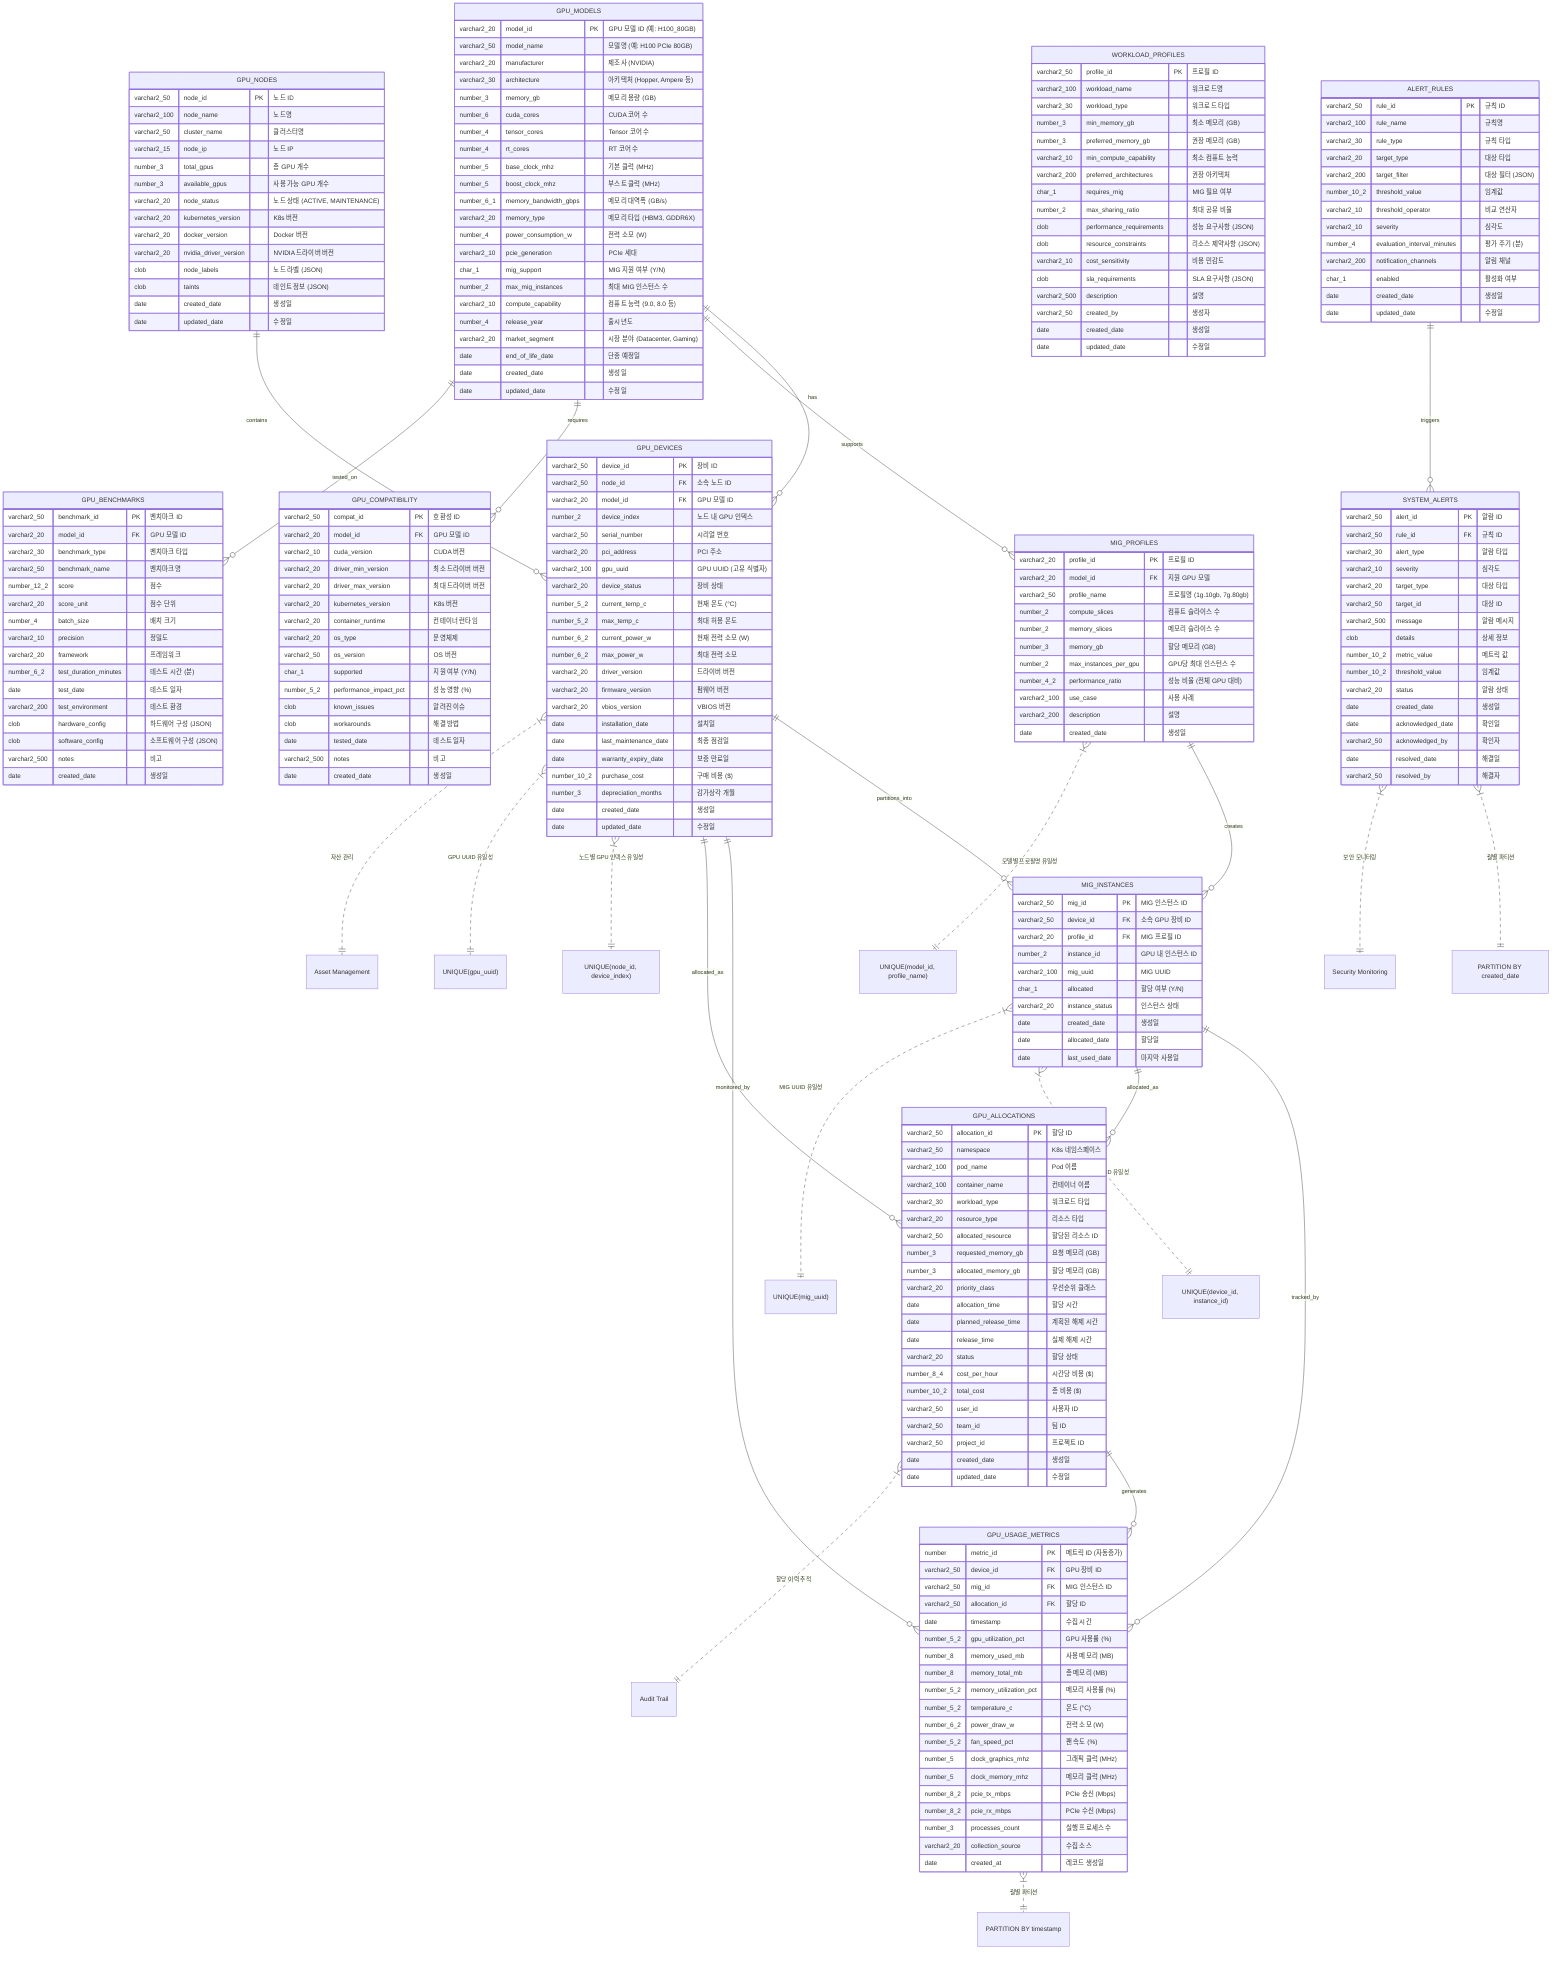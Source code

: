 erDiagram
    %% GPU 모델 마스터 테이블
    GPU_MODELS {
        varchar2_20 model_id PK "GPU 모델 ID (예: H100_80GB)"
        varchar2_50 model_name "모델명 (예: H100 PCIe 80GB)"
        varchar2_20 manufacturer "제조사 (NVIDIA)"
        varchar2_30 architecture "아키텍처 (Hopper, Ampere 등)"
        number_3 memory_gb "메모리 용량 (GB)"
        number_6 cuda_cores "CUDA 코어 수"
        number_4 tensor_cores "Tensor 코어 수"
        number_4 rt_cores "RT 코어 수"
        number_5 base_clock_mhz "기본 클럭 (MHz)"
        number_5 boost_clock_mhz "부스트 클럭 (MHz)"
        number_6_1 memory_bandwidth_gbps "메모리 대역폭 (GB/s)"
        varchar2_20 memory_type "메모리 타입 (HBM3, GDDR6X)"
        number_4 power_consumption_w "전력 소모 (W)"
        varchar2_10 pcie_generation "PCIe 세대"
        char_1 mig_support "MIG 지원 여부 (Y/N)"
        number_2 max_mig_instances "최대 MIG 인스턴스 수"
        varchar2_10 compute_capability "컴퓨트 능력 (9.0, 8.0 등)"
        number_4 release_year "출시년도"
        varchar2_20 market_segment "시장 분야 (Datacenter, Gaming)"
        date end_of_life_date "단종 예정일"
        date created_date "생성일"
        date updated_date "수정일"
    }

    %% Kubernetes 노드 정보
    GPU_NODES {
        varchar2_50 node_id PK "노드 ID"
        varchar2_100 node_name "노드명"
        varchar2_50 cluster_name "클러스터명"
        varchar2_15 node_ip "노드 IP"
        number_3 total_gpus "총 GPU 개수"
        number_3 available_gpus "사용 가능 GPU 개수"
        varchar2_20 node_status "노드 상태 (ACTIVE, MAINTENANCE)"
        varchar2_20 kubernetes_version "K8s 버전"
        varchar2_20 docker_version "Docker 버전"
        varchar2_20 nvidia_driver_version "NVIDIA 드라이버 버전"
        clob node_labels "노드 라벨 (JSON)"
        clob taints "테인트 정보 (JSON)"
        date created_date "생성일"
        date updated_date "수정일"
    }

    %% GPU 물리 장비
    GPU_DEVICES {
        varchar2_50 device_id PK "장비 ID"
        varchar2_50 node_id FK "소속 노드 ID"
        varchar2_20 model_id FK "GPU 모델 ID"
        number_2 device_index "노드 내 GPU 인덱스"
        varchar2_50 serial_number "시리얼 번호"
        varchar2_20 pci_address "PCI 주소"
        varchar2_100 gpu_uuid "GPU UUID (고유 식별자)"
        varchar2_20 device_status "장비 상태"
        number_5_2 current_temp_c "현재 온도 (°C)"
        number_5_2 max_temp_c "최대 허용 온도"
        number_6_2 current_power_w "현재 전력 소모 (W)"
        number_6_2 max_power_w "최대 전력 소모"
        varchar2_20 driver_version "드라이버 버전"
        varchar2_20 firmware_version "펌웨어 버전"
        varchar2_20 vbios_version "VBIOS 버전"
        date installation_date "설치일"
        date last_maintenance_date "최종 점검일"
        date warranty_expiry_date "보증 만료일"
        number_10_2 purchase_cost "구매 비용 ($)"
        number_3 depreciation_months "감가상각 개월"
        date created_date "생성일"
        date updated_date "수정일"
    }

    %% MIG 프로필 정보
    MIG_PROFILES {
        varchar2_20 profile_id PK "프로필 ID"
        varchar2_20 model_id FK "지원 GPU 모델"
        varchar2_50 profile_name "프로필명 (1g.10gb, 7g.80gb)"
        number_2 compute_slices "컴퓨트 슬라이스 수"
        number_2 memory_slices "메모리 슬라이스 수"
        number_3 memory_gb "할당 메모리 (GB)"
        number_2 max_instances_per_gpu "GPU당 최대 인스턴스 수"
        number_4_2 performance_ratio "성능 비율 (전체 GPU 대비)"
        varchar2_100 use_case "사용 사례"
        varchar2_200 description "설명"
        date created_date "생성일"
    }

    %% MIG 인스턴스
    MIG_INSTANCES {
        varchar2_50 mig_id PK "MIG 인스턴스 ID"
        varchar2_50 device_id FK "소속 GPU 장비 ID"
        varchar2_20 profile_id FK "MIG 프로필 ID"
        number_2 instance_id "GPU 내 인스턴스 ID"
        varchar2_100 mig_uuid "MIG UUID"
        char_1 allocated "할당 여부 (Y/N)"
        varchar2_20 instance_status "인스턴스 상태"
        date created_date "생성일"
        date allocated_date "할당일"
        date last_used_date "마지막 사용일"
    }

    %% GPU 할당 정보
    GPU_ALLOCATIONS {
        varchar2_50 allocation_id PK "할당 ID"
        varchar2_50 namespace "K8s 네임스페이스"
        varchar2_100 pod_name "Pod 이름"
        varchar2_100 container_name "컨테이너 이름"
        varchar2_30 workload_type "워크로드 타입"
        varchar2_20 resource_type "리소스 타입"
        varchar2_50 allocated_resource "할당된 리소스 ID"
        number_3 requested_memory_gb "요청 메모리 (GB)"
        number_3 allocated_memory_gb "할당 메모리 (GB)"
        varchar2_20 priority_class "우선순위 클래스"
        date allocation_time "할당 시간"
        date planned_release_time "계획된 해제 시간"
        date release_time "실제 해제 시간"
        varchar2_20 status "할당 상태"
        number_8_4 cost_per_hour "시간당 비용 ($)"
        number_10_2 total_cost "총 비용 ($)"
        varchar2_50 user_id "사용자 ID"
        varchar2_50 team_id "팀 ID"
        varchar2_50 project_id "프로젝트 ID"
        date created_date "생성일"
        date updated_date "수정일"
    }

    %% GPU 사용량 메트릭
    GPU_USAGE_METRICS {
        number metric_id PK "메트릭 ID (자동증가)"
        varchar2_50 device_id FK "GPU 장비 ID"
        varchar2_50 mig_id FK "MIG 인스턴스 ID"
        varchar2_50 allocation_id FK "할당 ID"
        date timestamp "수집 시간"
        number_5_2 gpu_utilization_pct "GPU 사용률 (%)"
        number_8 memory_used_mb "사용 메모리 (MB)"
        number_8 memory_total_mb "총 메모리 (MB)"
        number_5_2 memory_utilization_pct "메모리 사용률 (%)"
        number_5_2 temperature_c "온도 (°C)"
        number_6_2 power_draw_w "전력 소모 (W)"
        number_5_2 fan_speed_pct "팬 속도 (%)"
        number_5 clock_graphics_mhz "그래픽 클럭 (MHz)"
        number_5 clock_memory_mhz "메모리 클럭 (MHz)"
        number_8_2 pcie_tx_mbps "PCIe 송신 (Mbps)"
        number_8_2 pcie_rx_mbps "PCIe 수신 (Mbps)"
        number_3 processes_count "실행 프로세스 수"
        varchar2_20 collection_source "수집 소스"
        date created_at "레코드 생성일"
    }

    %% GPU 호환성 매트릭스
    GPU_COMPATIBILITY {
        varchar2_50 compat_id PK "호환성 ID"
        varchar2_20 model_id FK "GPU 모델 ID"
        varchar2_10 cuda_version "CUDA 버전"
        varchar2_20 driver_min_version "최소 드라이버 버전"
        varchar2_20 driver_max_version "최대 드라이버 버전"
        varchar2_20 kubernetes_version "K8s 버전"
        varchar2_20 container_runtime "컨테이너 런타임"
        varchar2_20 os_type "운영체제"
        varchar2_50 os_version "OS 버전"
        char_1 supported "지원 여부 (Y/N)"
        number_5_2 performance_impact_pct "성능 영향 (%)"
        clob known_issues "알려진 이슈"
        clob workarounds "해결 방법"
        date tested_date "테스트 일자"
        varchar2_500 notes "비고"
        date created_date "생성일"
    }

    %% GPU 벤치마크 결과
    GPU_BENCHMARKS {
        varchar2_50 benchmark_id PK "벤치마크 ID"
        varchar2_20 model_id FK "GPU 모델 ID"
        varchar2_30 benchmark_type "벤치마크 타입"
        varchar2_50 benchmark_name "벤치마크명"
        number_12_2 score "점수"
        varchar2_20 score_unit "점수 단위"
        number_4 batch_size "배치 크기"
        varchar2_10 precision "정밀도"
        varchar2_20 framework "프레임워크"
        number_6_2 test_duration_minutes "테스트 시간 (분)"
        date test_date "테스트 일자"
        varchar2_200 test_environment "테스트 환경"
        clob hardware_config "하드웨어 구성 (JSON)"
        clob software_config "소프트웨어 구성 (JSON)"
        varchar2_500 notes "비고"
        date created_date "생성일"
    }

    %% 워크로드 프로필
    WORKLOAD_PROFILES {
        varchar2_50 profile_id PK "프로필 ID"
        varchar2_100 workload_name "워크로드명"
        varchar2_30 workload_type "워크로드 타입"
        number_3 min_memory_gb "최소 메모리 (GB)"
        number_3 preferred_memory_gb "권장 메모리 (GB)"
        varchar2_10 min_compute_capability "최소 컴퓨트 능력"
        varchar2_200 preferred_architectures "권장 아키텍처"
        char_1 requires_mig "MIG 필요 여부"
        number_2 max_sharing_ratio "최대 공유 비율"
        clob performance_requirements "성능 요구사항 (JSON)"
        clob resource_constraints "리소스 제약사항 (JSON)"
        varchar2_10 cost_sensitivity "비용 민감도"
        clob sla_requirements "SLA 요구사항 (JSON)"
        varchar2_500 description "설명"
        varchar2_50 created_by "생성자"
        date created_date "생성일"
        date updated_date "수정일"
    }

    %% 알람 규칙
    ALERT_RULES {
        varchar2_50 rule_id PK "규칙 ID"
        varchar2_100 rule_name "규칙명"
        varchar2_30 rule_type "규칙 타입"
        varchar2_20 target_type "대상 타입"
        varchar2_200 target_filter "대상 필터 (JSON)"
        number_10_2 threshold_value "임계값"
        varchar2_10 threshold_operator "비교 연산자"
        varchar2_10 severity "심각도"
        number_4 evaluation_interval_minutes "평가 주기 (분)"
        varchar2_200 notification_channels "알림 채널"
        char_1 enabled "활성화 여부"
        date created_date "생성일"
        date updated_date "수정일"
    }

    %% 시스템 알람
    SYSTEM_ALERTS {
        varchar2_50 alert_id PK "알람 ID"
        varchar2_50 rule_id FK "규칙 ID"
        varchar2_30 alert_type "알람 타입"
        varchar2_10 severity "심각도"
        varchar2_20 target_type "대상 타입"
        varchar2_50 target_id "대상 ID"
        varchar2_500 message "알람 메시지"
        clob details "상세 정보"
        number_10_2 metric_value "메트릭 값"
        number_10_2 threshold_value "임계값"
        varchar2_20 status "알람 상태"
        date created_date "생성일"
        date acknowledged_date "확인일"
        varchar2_50 acknowledged_by "확인자"
        date resolved_date "해결일"
        varchar2_50 resolved_by "해결자"
    }

    %% 관계 정의
    GPU_MODELS ||--o{ GPU_DEVICES : "has"
    GPU_MODELS ||--o{ MIG_PROFILES : "supports"
    GPU_MODELS ||--o{ GPU_COMPATIBILITY : "requires"
    GPU_MODELS ||--o{ GPU_BENCHMARKS : "tested_on"
    
    GPU_NODES ||--o{ GPU_DEVICES : "contains"
    
    GPU_DEVICES ||--o{ MIG_INSTANCES : "partitions_into"
    GPU_DEVICES ||--o{ GPU_USAGE_METRICS : "monitored_by"
    
    MIG_PROFILES ||--o{ MIG_INSTANCES : "creates"
    
    MIG_INSTANCES ||--o{ GPU_USAGE_METRICS : "tracked_by"
    MIG_INSTANCES ||--o{ GPU_ALLOCATIONS : "allocated_as"
    
    GPU_DEVICES ||--o{ GPU_ALLOCATIONS : "allocated_as"
    GPU_ALLOCATIONS ||--o{ GPU_USAGE_METRICS : "generates"
    
    ALERT_RULES ||--o{ SYSTEM_ALERTS : "triggers"
    
    %% 인덱스 및 제약조건 정보
    GPU_DEVICES }|..|| "UNIQUE(node_id, device_index)" : "노드별 GPU 인덱스 유일성"
    GPU_DEVICES }|..|| "UNIQUE(gpu_uuid)" : "GPU UUID 유일성"
    MIG_INSTANCES }|..|| "UNIQUE(device_id, instance_id)" : "장비별 MIG ID 유일성"
    MIG_INSTANCES }|..|| "UNIQUE(mig_uuid)" : "MIG UUID 유일성"
    MIG_PROFILES }|..|| "UNIQUE(model_id, profile_name)" : "모델별 프로필명 유일성"
    
    %% 데이터 분할 정보
    GPU_USAGE_METRICS }|..|| "PARTITION BY timestamp" : "월별 파티션"
    SYSTEM_ALERTS }|..|| "PARTITION BY created_date" : "월별 파티션"
    
    %% 보안 및 감사
    GPU_ALLOCATIONS }|..|| "Audit Trail" : "할당 이력 추적"
    GPU_DEVICES }|..|| "Asset Management" : "자산 관리"
    SYSTEM_ALERTS }|..|| "Security Monitoring" : "보안 모니터링"